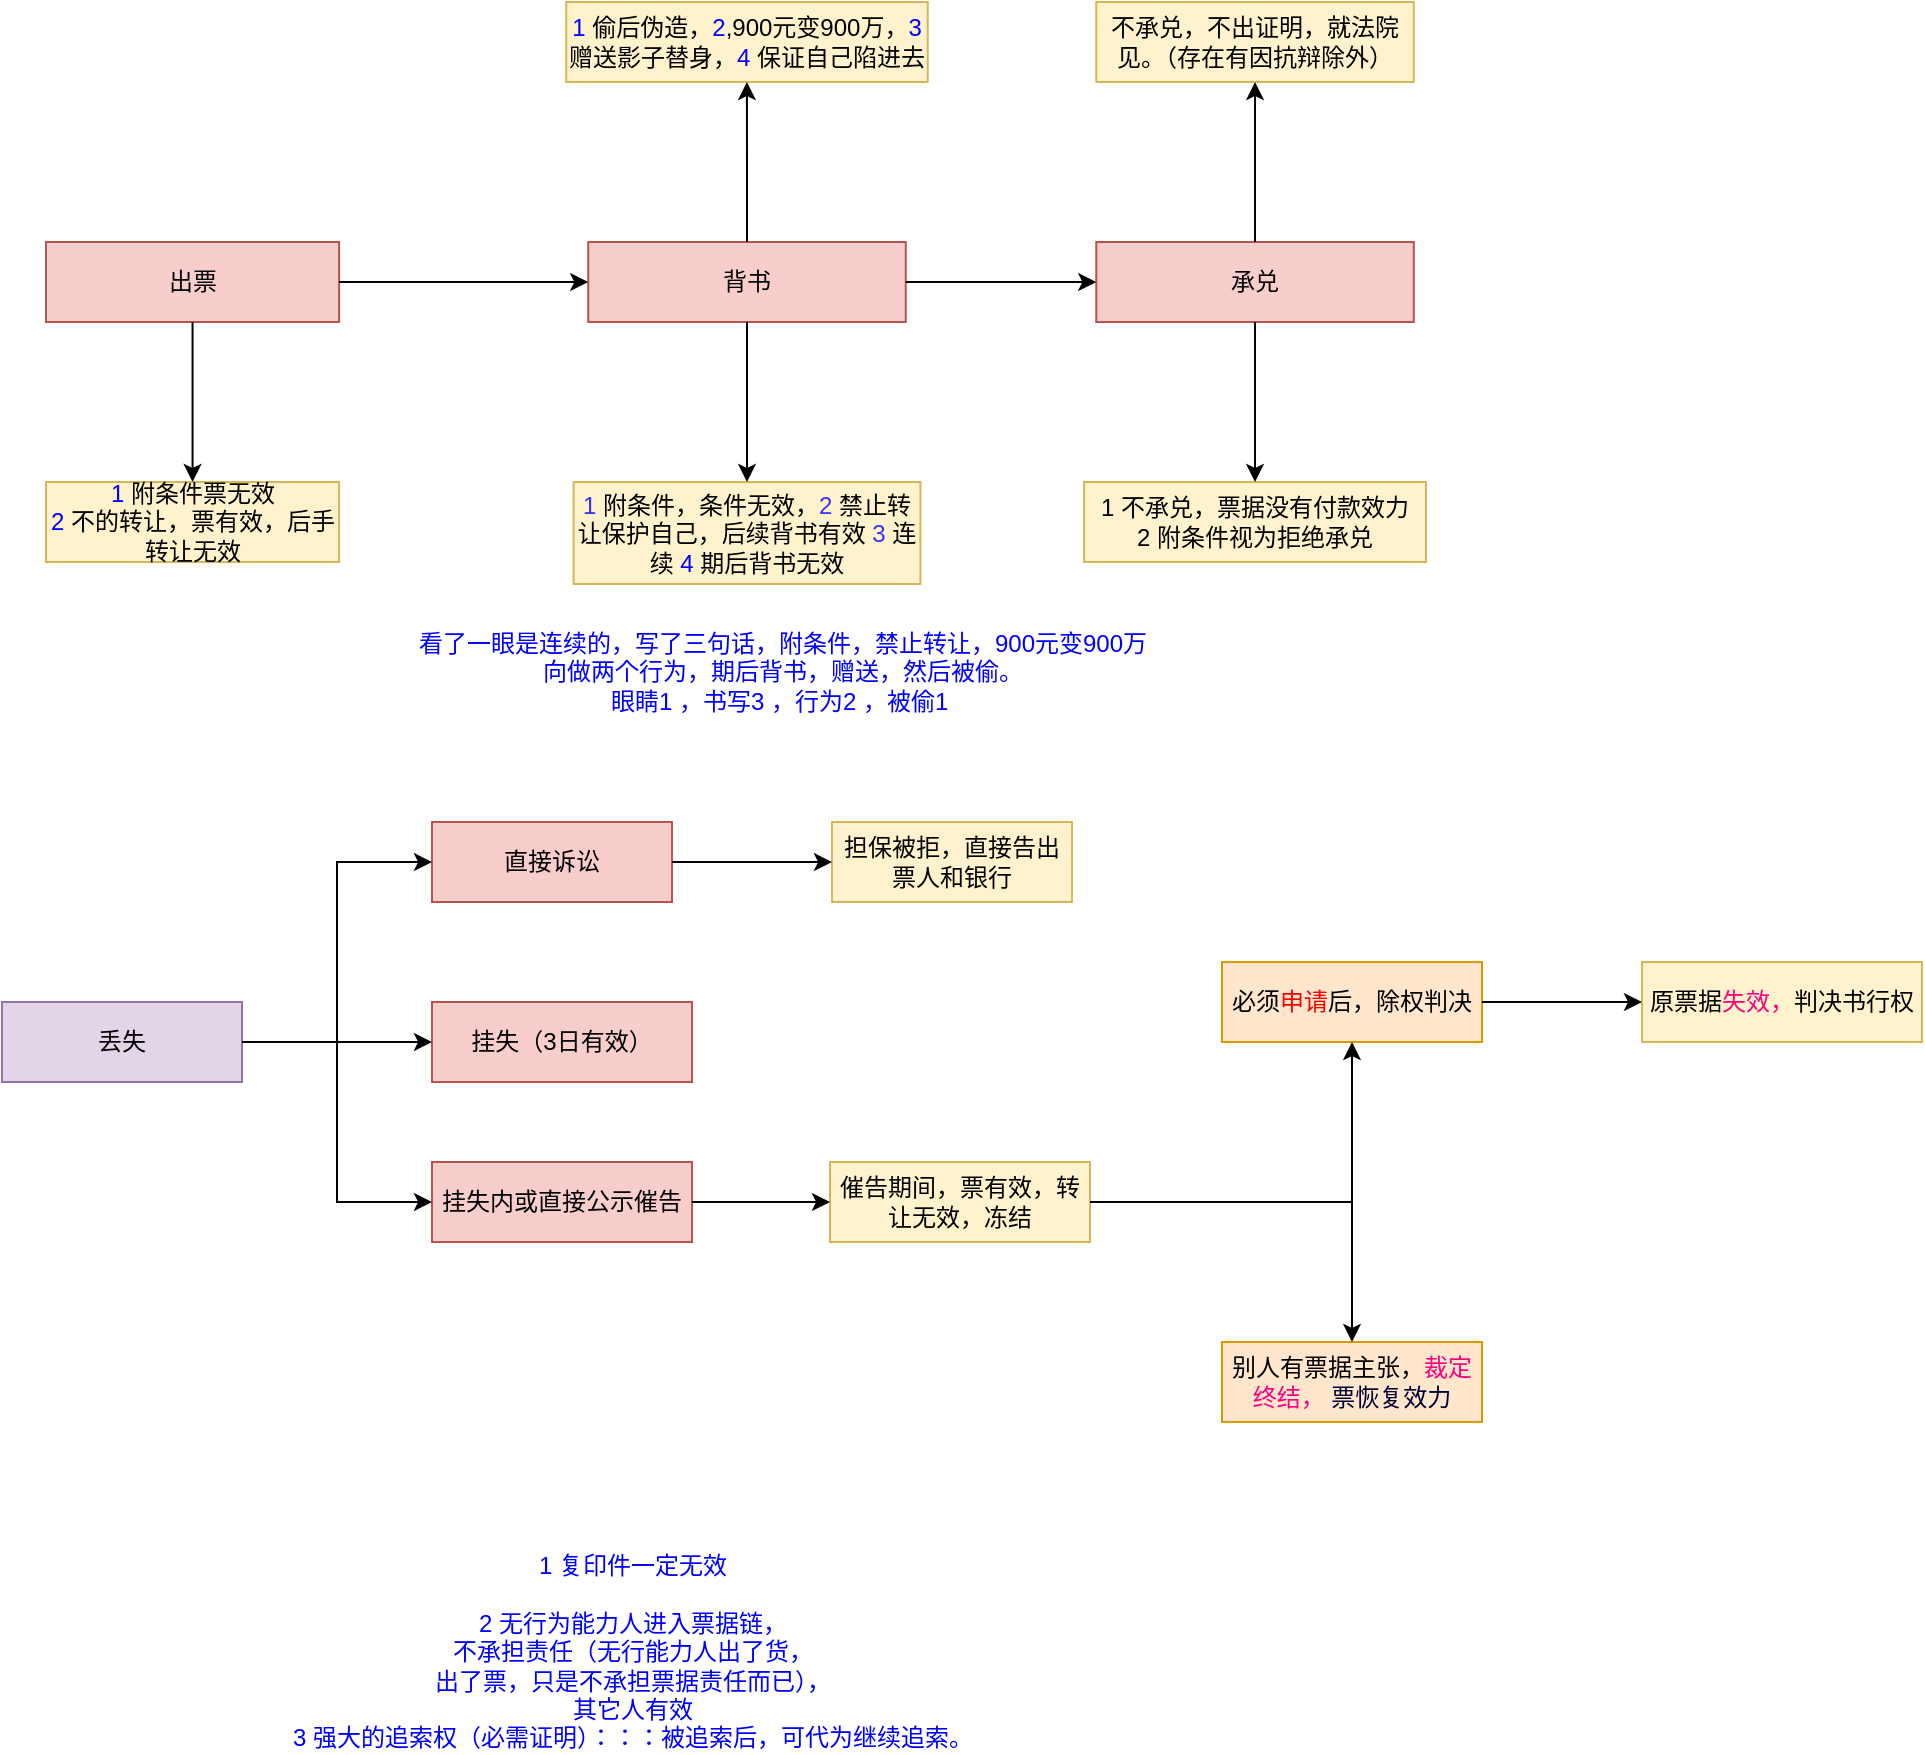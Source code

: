 <mxfile version="17.4.6" type="github">
  <diagram id="C5RBs43oDa-KdzZeNtuy" name="Page-1">
    <mxGraphModel dx="2249" dy="1931" grid="1" gridSize="10" guides="1" tooltips="1" connect="1" arrows="1" fold="1" page="1" pageScale="1" pageWidth="827" pageHeight="1169" math="0" shadow="0">
      <root>
        <mxCell id="WIyWlLk6GJQsqaUBKTNV-0" />
        <mxCell id="WIyWlLk6GJQsqaUBKTNV-1" parent="WIyWlLk6GJQsqaUBKTNV-0" />
        <mxCell id="1W6hO_IQ1WP4Lny8uRmG-67" value="&lt;font color=&quot;#0000ff&quot;&gt;1 复印件一定无效&lt;br&gt;&lt;br&gt;2 无行为能力人进入票据链，&lt;br&gt;不承担责任（无行能力人出了货，&lt;br&gt;出了票，只是不承担票据责任而已）， &lt;br&gt;其它人有效&lt;br&gt;3 强大的追索权（必需证明）：：：被追索后，可代为继续追索。&lt;br&gt;&lt;/font&gt;" style="text;html=1;align=center;verticalAlign=middle;resizable=0;points=[];autosize=1;strokeColor=none;fillColor=none;fontColor=#FF0080;" vertex="1" parent="WIyWlLk6GJQsqaUBKTNV-1">
          <mxGeometry x="-445" y="595" width="360" height="100" as="geometry" />
        </mxCell>
        <mxCell id="1W6hO_IQ1WP4Lny8uRmG-68" value="" style="group" vertex="1" connectable="0" parent="WIyWlLk6GJQsqaUBKTNV-1">
          <mxGeometry x="-580" y="230" width="740" height="300" as="geometry" />
        </mxCell>
        <mxCell id="1W6hO_IQ1WP4Lny8uRmG-27" value="丢失" style="rounded=0;whiteSpace=wrap;html=1;fillColor=#e1d5e7;strokeColor=#9673a6;" vertex="1" parent="1W6hO_IQ1WP4Lny8uRmG-68">
          <mxGeometry y="90" width="120" height="40" as="geometry" />
        </mxCell>
        <mxCell id="1W6hO_IQ1WP4Lny8uRmG-31" value="挂失（3日有效）" style="rounded=0;whiteSpace=wrap;html=1;fillColor=#f8cecc;strokeColor=#b85450;" vertex="1" parent="1W6hO_IQ1WP4Lny8uRmG-68">
          <mxGeometry x="215" y="90" width="130" height="40" as="geometry" />
        </mxCell>
        <mxCell id="1W6hO_IQ1WP4Lny8uRmG-26" style="edgeStyle=orthogonalEdgeStyle;rounded=0;orthogonalLoop=1;jettySize=auto;html=1;entryX=0;entryY=0.5;entryDx=0;entryDy=0;" edge="1" parent="1W6hO_IQ1WP4Lny8uRmG-68" source="1W6hO_IQ1WP4Lny8uRmG-27" target="1W6hO_IQ1WP4Lny8uRmG-31">
          <mxGeometry relative="1" as="geometry" />
        </mxCell>
        <mxCell id="1W6hO_IQ1WP4Lny8uRmG-51" value="直接诉讼" style="rounded=0;whiteSpace=wrap;html=1;fillColor=#f8cecc;strokeColor=#b85450;" vertex="1" parent="1W6hO_IQ1WP4Lny8uRmG-68">
          <mxGeometry x="215" width="120" height="40" as="geometry" />
        </mxCell>
        <mxCell id="1W6hO_IQ1WP4Lny8uRmG-53" style="edgeStyle=orthogonalEdgeStyle;rounded=0;orthogonalLoop=1;jettySize=auto;html=1;entryX=0;entryY=0.5;entryDx=0;entryDy=0;fontColor=#0000FF;" edge="1" parent="1W6hO_IQ1WP4Lny8uRmG-68" source="1W6hO_IQ1WP4Lny8uRmG-27" target="1W6hO_IQ1WP4Lny8uRmG-51">
          <mxGeometry relative="1" as="geometry" />
        </mxCell>
        <mxCell id="1W6hO_IQ1WP4Lny8uRmG-56" value="挂失内或直接公示催告" style="rounded=0;whiteSpace=wrap;html=1;fillColor=#f8cecc;strokeColor=#b85450;" vertex="1" parent="1W6hO_IQ1WP4Lny8uRmG-68">
          <mxGeometry x="215" y="170" width="130" height="40" as="geometry" />
        </mxCell>
        <mxCell id="1W6hO_IQ1WP4Lny8uRmG-50" value="" style="edgeStyle=orthogonalEdgeStyle;rounded=0;orthogonalLoop=1;jettySize=auto;html=1;fontColor=#0000FF;entryX=0;entryY=0.5;entryDx=0;entryDy=0;" edge="1" parent="1W6hO_IQ1WP4Lny8uRmG-68" source="1W6hO_IQ1WP4Lny8uRmG-27" target="1W6hO_IQ1WP4Lny8uRmG-56">
          <mxGeometry relative="1" as="geometry">
            <mxPoint x="208" y="110" as="targetPoint" />
          </mxGeometry>
        </mxCell>
        <mxCell id="1W6hO_IQ1WP4Lny8uRmG-57" value="催告期间，票有效，转让无效，冻结" style="rounded=0;whiteSpace=wrap;html=1;fillColor=#fff2cc;strokeColor=#d6b656;" vertex="1" parent="1W6hO_IQ1WP4Lny8uRmG-68">
          <mxGeometry x="414" y="170" width="130" height="40" as="geometry" />
        </mxCell>
        <mxCell id="1W6hO_IQ1WP4Lny8uRmG-58" value="" style="edgeStyle=orthogonalEdgeStyle;rounded=0;orthogonalLoop=1;jettySize=auto;html=1;fontColor=#0000FF;" edge="1" parent="1W6hO_IQ1WP4Lny8uRmG-68" source="1W6hO_IQ1WP4Lny8uRmG-56" target="1W6hO_IQ1WP4Lny8uRmG-57">
          <mxGeometry relative="1" as="geometry" />
        </mxCell>
        <mxCell id="1W6hO_IQ1WP4Lny8uRmG-59" value="必须&lt;font color=&quot;#ff0000&quot;&gt;申请&lt;/font&gt;后，除权判决" style="rounded=0;whiteSpace=wrap;html=1;fillColor=#ffe6cc;strokeColor=#d79b00;" vertex="1" parent="1W6hO_IQ1WP4Lny8uRmG-68">
          <mxGeometry x="610" y="70" width="130" height="40" as="geometry" />
        </mxCell>
        <mxCell id="1W6hO_IQ1WP4Lny8uRmG-60" value="" style="edgeStyle=orthogonalEdgeStyle;rounded=0;orthogonalLoop=1;jettySize=auto;html=1;fontColor=#0000FF;" edge="1" parent="1W6hO_IQ1WP4Lny8uRmG-68" source="1W6hO_IQ1WP4Lny8uRmG-57" target="1W6hO_IQ1WP4Lny8uRmG-59">
          <mxGeometry relative="1" as="geometry" />
        </mxCell>
        <mxCell id="1W6hO_IQ1WP4Lny8uRmG-61" value="别人有票据主张，&lt;font color=&quot;#ff0080&quot;&gt;裁定终结， &lt;/font&gt;&lt;font color=&quot;#000033&quot;&gt;票恢复效力&lt;/font&gt;" style="rounded=0;whiteSpace=wrap;html=1;fillColor=#ffe6cc;strokeColor=#d79b00;" vertex="1" parent="1W6hO_IQ1WP4Lny8uRmG-68">
          <mxGeometry x="610" y="260" width="130" height="40" as="geometry" />
        </mxCell>
        <mxCell id="1W6hO_IQ1WP4Lny8uRmG-62" value="" style="edgeStyle=orthogonalEdgeStyle;rounded=0;orthogonalLoop=1;jettySize=auto;html=1;fontColor=#0000FF;" edge="1" parent="1W6hO_IQ1WP4Lny8uRmG-68" source="1W6hO_IQ1WP4Lny8uRmG-57" target="1W6hO_IQ1WP4Lny8uRmG-61">
          <mxGeometry relative="1" as="geometry" />
        </mxCell>
        <mxCell id="1W6hO_IQ1WP4Lny8uRmG-65" value="担保被拒，直接告出票人和银行" style="rounded=0;whiteSpace=wrap;html=1;fillColor=#fff2cc;strokeColor=#d6b656;" vertex="1" parent="1W6hO_IQ1WP4Lny8uRmG-68">
          <mxGeometry x="415" width="120" height="40" as="geometry" />
        </mxCell>
        <mxCell id="1W6hO_IQ1WP4Lny8uRmG-66" value="" style="edgeStyle=orthogonalEdgeStyle;rounded=0;orthogonalLoop=1;jettySize=auto;html=1;fontColor=#0000FF;" edge="1" parent="1W6hO_IQ1WP4Lny8uRmG-68" source="1W6hO_IQ1WP4Lny8uRmG-51" target="1W6hO_IQ1WP4Lny8uRmG-65">
          <mxGeometry relative="1" as="geometry" />
        </mxCell>
        <mxCell id="1W6hO_IQ1WP4Lny8uRmG-69" value="" style="group" vertex="1" connectable="0" parent="WIyWlLk6GJQsqaUBKTNV-1">
          <mxGeometry x="-558" y="-180" width="690" height="291" as="geometry" />
        </mxCell>
        <mxCell id="1W6hO_IQ1WP4Lny8uRmG-0" value="出票" style="rounded=0;whiteSpace=wrap;html=1;fillColor=#f8cecc;strokeColor=#b85450;" vertex="1" parent="1W6hO_IQ1WP4Lny8uRmG-69">
          <mxGeometry y="120" width="146.549" height="40" as="geometry" />
        </mxCell>
        <mxCell id="1W6hO_IQ1WP4Lny8uRmG-2" value="背书" style="rounded=0;whiteSpace=wrap;html=1;fillColor=#f8cecc;strokeColor=#b85450;" vertex="1" parent="1W6hO_IQ1WP4Lny8uRmG-69">
          <mxGeometry x="271.115" y="120" width="158.761" height="40" as="geometry" />
        </mxCell>
        <mxCell id="1W6hO_IQ1WP4Lny8uRmG-16" style="edgeStyle=orthogonalEdgeStyle;rounded=0;orthogonalLoop=1;jettySize=auto;html=1;entryX=0;entryY=0.5;entryDx=0;entryDy=0;" edge="1" parent="1W6hO_IQ1WP4Lny8uRmG-69" source="1W6hO_IQ1WP4Lny8uRmG-0" target="1W6hO_IQ1WP4Lny8uRmG-2">
          <mxGeometry relative="1" as="geometry" />
        </mxCell>
        <mxCell id="1W6hO_IQ1WP4Lny8uRmG-6" value="承兑" style="rounded=0;whiteSpace=wrap;html=1;fillColor=#f8cecc;strokeColor=#b85450;" vertex="1" parent="1W6hO_IQ1WP4Lny8uRmG-69">
          <mxGeometry x="525.133" y="120" width="158.761" height="40" as="geometry" />
        </mxCell>
        <mxCell id="1W6hO_IQ1WP4Lny8uRmG-1" value="" style="edgeStyle=orthogonalEdgeStyle;rounded=0;orthogonalLoop=1;jettySize=auto;html=1;" edge="1" parent="1W6hO_IQ1WP4Lny8uRmG-69" source="1W6hO_IQ1WP4Lny8uRmG-2" target="1W6hO_IQ1WP4Lny8uRmG-6">
          <mxGeometry relative="1" as="geometry" />
        </mxCell>
        <mxCell id="1W6hO_IQ1WP4Lny8uRmG-13" value="&lt;font color=&quot;#0000ff&quot;&gt;1&lt;/font&gt; 附条件票无效&lt;br&gt;&lt;font color=&quot;#0000ff&quot;&gt;2 &lt;/font&gt;不的转让，票有效，后手转让无效" style="rounded=0;whiteSpace=wrap;html=1;fillColor=#fff2cc;strokeColor=#d6b656;" vertex="1" parent="1W6hO_IQ1WP4Lny8uRmG-69">
          <mxGeometry y="240" width="146.549" height="40" as="geometry" />
        </mxCell>
        <mxCell id="1W6hO_IQ1WP4Lny8uRmG-14" value="" style="edgeStyle=orthogonalEdgeStyle;rounded=0;orthogonalLoop=1;jettySize=auto;html=1;" edge="1" parent="1W6hO_IQ1WP4Lny8uRmG-69" source="1W6hO_IQ1WP4Lny8uRmG-0" target="1W6hO_IQ1WP4Lny8uRmG-13">
          <mxGeometry relative="1" as="geometry" />
        </mxCell>
        <mxCell id="1W6hO_IQ1WP4Lny8uRmG-17" value="&lt;font color=&quot;#3333ff&quot;&gt;1 &lt;/font&gt;附条件，条件无效，&lt;font color=&quot;#3333ff&quot;&gt;2&lt;/font&gt; 禁止转让保护自己，后续背书有效 &lt;font color=&quot;#3333ff&quot;&gt;3 &lt;/font&gt;连续 &lt;font color=&quot;#0000ff&quot;&gt;4&lt;/font&gt; 期后背书无效" style="rounded=0;whiteSpace=wrap;html=1;fillColor=#fff2cc;strokeColor=#d6b656;" vertex="1" parent="1W6hO_IQ1WP4Lny8uRmG-69">
          <mxGeometry x="263.788" y="240" width="173.416" height="51" as="geometry" />
        </mxCell>
        <mxCell id="1W6hO_IQ1WP4Lny8uRmG-18" value="" style="edgeStyle=orthogonalEdgeStyle;rounded=0;orthogonalLoop=1;jettySize=auto;html=1;" edge="1" parent="1W6hO_IQ1WP4Lny8uRmG-69" source="1W6hO_IQ1WP4Lny8uRmG-2" target="1W6hO_IQ1WP4Lny8uRmG-17">
          <mxGeometry relative="1" as="geometry" />
        </mxCell>
        <mxCell id="1W6hO_IQ1WP4Lny8uRmG-19" value="1 不承兑，票据没有付款效力&lt;br&gt;2 附条件视为拒绝承兑" style="rounded=0;whiteSpace=wrap;html=1;fillColor=#fff2cc;strokeColor=#d6b656;" vertex="1" parent="1W6hO_IQ1WP4Lny8uRmG-69">
          <mxGeometry x="519.027" y="240" width="170.973" height="40" as="geometry" />
        </mxCell>
        <mxCell id="1W6hO_IQ1WP4Lny8uRmG-20" value="" style="edgeStyle=orthogonalEdgeStyle;rounded=0;orthogonalLoop=1;jettySize=auto;html=1;" edge="1" parent="1W6hO_IQ1WP4Lny8uRmG-69" source="1W6hO_IQ1WP4Lny8uRmG-6" target="1W6hO_IQ1WP4Lny8uRmG-19">
          <mxGeometry relative="1" as="geometry" />
        </mxCell>
        <mxCell id="1W6hO_IQ1WP4Lny8uRmG-21" value="&lt;font color=&quot;#0000ff&quot;&gt;1&lt;/font&gt; 偷后伪造，&lt;font color=&quot;#0000ff&quot;&gt;2&lt;/font&gt;,900元变900万，&lt;font color=&quot;#0000ff&quot;&gt;3&lt;/font&gt; 赠送影子替身，&lt;font color=&quot;#0000ff&quot;&gt;4 &lt;/font&gt;保证自己陷进去" style="rounded=0;whiteSpace=wrap;html=1;fillColor=#fff2cc;strokeColor=#d6b656;" vertex="1" parent="1W6hO_IQ1WP4Lny8uRmG-69">
          <mxGeometry x="260.124" width="180.743" height="40" as="geometry" />
        </mxCell>
        <mxCell id="1W6hO_IQ1WP4Lny8uRmG-22" value="" style="edgeStyle=orthogonalEdgeStyle;rounded=0;orthogonalLoop=1;jettySize=auto;html=1;" edge="1" parent="1W6hO_IQ1WP4Lny8uRmG-69" source="1W6hO_IQ1WP4Lny8uRmG-2" target="1W6hO_IQ1WP4Lny8uRmG-21">
          <mxGeometry relative="1" as="geometry" />
        </mxCell>
        <mxCell id="1W6hO_IQ1WP4Lny8uRmG-23" value="不承兑，不出证明，就法院见。（存在有因抗辩除外）" style="rounded=0;whiteSpace=wrap;html=1;fillColor=#fff2cc;strokeColor=#d6b656;" vertex="1" parent="1W6hO_IQ1WP4Lny8uRmG-69">
          <mxGeometry x="525.133" width="158.761" height="40" as="geometry" />
        </mxCell>
        <mxCell id="1W6hO_IQ1WP4Lny8uRmG-24" value="" style="edgeStyle=orthogonalEdgeStyle;rounded=0;orthogonalLoop=1;jettySize=auto;html=1;fontColor=#0000FF;" edge="1" parent="1W6hO_IQ1WP4Lny8uRmG-69" source="1W6hO_IQ1WP4Lny8uRmG-6" target="1W6hO_IQ1WP4Lny8uRmG-23">
          <mxGeometry relative="1" as="geometry" />
        </mxCell>
        <mxCell id="1W6hO_IQ1WP4Lny8uRmG-72" value="看了一眼是连续的，写了三句话，附条件，禁止转让，900元变900万&lt;br&gt;向做两个行为，期后背书，赠送，然后被偷。&lt;br&gt;眼睛1 ，书写3 ，行为2 ，被偷1&amp;nbsp;" style="text;html=1;align=center;verticalAlign=middle;resizable=0;points=[];autosize=1;strokeColor=none;fillColor=none;fontColor=#0000FF;" vertex="1" parent="WIyWlLk6GJQsqaUBKTNV-1">
          <mxGeometry x="-380" y="130" width="380" height="50" as="geometry" />
        </mxCell>
        <mxCell id="1W6hO_IQ1WP4Lny8uRmG-73" value="原票据&lt;font color=&quot;#ff0080&quot;&gt;失效，&lt;/font&gt;判决书行权" style="rounded=0;whiteSpace=wrap;html=1;fillColor=#fff2cc;strokeColor=#d6b656;" vertex="1" parent="WIyWlLk6GJQsqaUBKTNV-1">
          <mxGeometry x="240" y="300" width="140" height="40" as="geometry" />
        </mxCell>
        <mxCell id="1W6hO_IQ1WP4Lny8uRmG-74" value="" style="edgeStyle=orthogonalEdgeStyle;rounded=0;orthogonalLoop=1;jettySize=auto;html=1;fontColor=#0000FF;" edge="1" parent="WIyWlLk6GJQsqaUBKTNV-1" source="1W6hO_IQ1WP4Lny8uRmG-59" target="1W6hO_IQ1WP4Lny8uRmG-73">
          <mxGeometry relative="1" as="geometry" />
        </mxCell>
      </root>
    </mxGraphModel>
  </diagram>
</mxfile>
